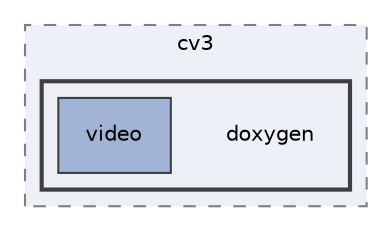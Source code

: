 digraph "out/doc_out/objects/cv3/doxygen"
{
 // INTERACTIVE_SVG=YES
 // LATEX_PDF_SIZE
  bgcolor="transparent";
  edge [fontname="Helvetica",fontsize="10",labelfontname="Helvetica",labelfontsize="10"];
  node [fontname="Helvetica",fontsize="10",shape=record];
  compound=true
  subgraph clusterdir_dd6b973b5ba8bf770f5fd4cad07642c1 {
    graph [ bgcolor="#edf0f7", pencolor="grey50", style="filled,dashed,", label="cv3", fontname="Helvetica", fontsize="10", URL="dir_dd6b973b5ba8bf770f5fd4cad07642c1.html"]
  subgraph clusterdir_62e28bd9110ce3e47f59b6deb0829892 {
    graph [ bgcolor="#edf0f7", pencolor="grey25", style="filled,bold,", label="", fontname="Helvetica", fontsize="10", URL="dir_62e28bd9110ce3e47f59b6deb0829892.html"]
    dir_62e28bd9110ce3e47f59b6deb0829892 [shape=plaintext, label="doxygen"];
  dir_4d4cb0912fd76099b0cbd22b381df26f [shape=box, label="video", style="filled,", fillcolor="#a2b4d6", color="grey25", URL="dir_4d4cb0912fd76099b0cbd22b381df26f.html"];
  }
  }
}
